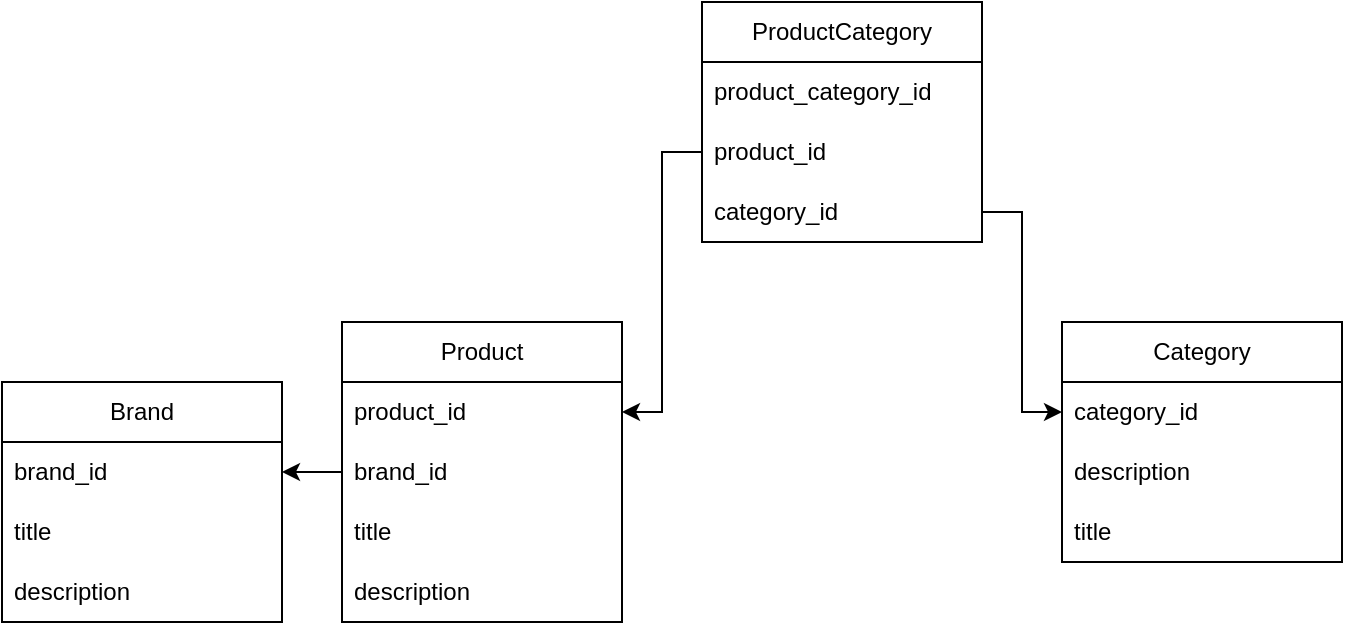 <mxfile version="23.1.5" type="device">
  <diagram name="Página-1" id="fk0MeuAHtd7CguRTIjlB">
    <mxGraphModel dx="1240" dy="498" grid="1" gridSize="10" guides="1" tooltips="1" connect="1" arrows="1" fold="1" page="0" pageScale="1" pageWidth="827" pageHeight="1169" math="0" shadow="0">
      <root>
        <mxCell id="0" />
        <mxCell id="1" parent="0" />
        <mxCell id="KFdcIkZGK53549s0_NEF-13" value="Product" style="swimlane;fontStyle=0;childLayout=stackLayout;horizontal=1;startSize=30;horizontalStack=0;resizeParent=1;resizeParentMax=0;resizeLast=0;collapsible=1;marginBottom=0;whiteSpace=wrap;html=1;" parent="1" vertex="1">
          <mxGeometry x="70" y="200" width="140" height="150" as="geometry" />
        </mxCell>
        <mxCell id="KFdcIkZGK53549s0_NEF-15" value="product_id" style="text;strokeColor=none;fillColor=none;align=left;verticalAlign=middle;spacingLeft=4;spacingRight=4;overflow=hidden;points=[[0,0.5],[1,0.5]];portConstraint=eastwest;rotatable=0;whiteSpace=wrap;html=1;" parent="KFdcIkZGK53549s0_NEF-13" vertex="1">
          <mxGeometry y="30" width="140" height="30" as="geometry" />
        </mxCell>
        <mxCell id="KFdcIkZGK53549s0_NEF-37" value="brand_id" style="text;strokeColor=none;fillColor=none;align=left;verticalAlign=middle;spacingLeft=4;spacingRight=4;overflow=hidden;points=[[0,0.5],[1,0.5]];portConstraint=eastwest;rotatable=0;whiteSpace=wrap;html=1;" parent="KFdcIkZGK53549s0_NEF-13" vertex="1">
          <mxGeometry y="60" width="140" height="30" as="geometry" />
        </mxCell>
        <mxCell id="KFdcIkZGK53549s0_NEF-14" value="title" style="text;strokeColor=none;fillColor=none;align=left;verticalAlign=middle;spacingLeft=4;spacingRight=4;overflow=hidden;points=[[0,0.5],[1,0.5]];portConstraint=eastwest;rotatable=0;whiteSpace=wrap;html=1;" parent="KFdcIkZGK53549s0_NEF-13" vertex="1">
          <mxGeometry y="90" width="140" height="30" as="geometry" />
        </mxCell>
        <mxCell id="KFdcIkZGK53549s0_NEF-16" value="description" style="text;strokeColor=none;fillColor=none;align=left;verticalAlign=middle;spacingLeft=4;spacingRight=4;overflow=hidden;points=[[0,0.5],[1,0.5]];portConstraint=eastwest;rotatable=0;whiteSpace=wrap;html=1;" parent="KFdcIkZGK53549s0_NEF-13" vertex="1">
          <mxGeometry y="120" width="140" height="30" as="geometry" />
        </mxCell>
        <mxCell id="KFdcIkZGK53549s0_NEF-17" value="Category" style="swimlane;fontStyle=0;childLayout=stackLayout;horizontal=1;startSize=30;horizontalStack=0;resizeParent=1;resizeParentMax=0;resizeLast=0;collapsible=1;marginBottom=0;whiteSpace=wrap;html=1;" parent="1" vertex="1">
          <mxGeometry x="430" y="200" width="140" height="120" as="geometry" />
        </mxCell>
        <mxCell id="KFdcIkZGK53549s0_NEF-21" value="category_id" style="text;strokeColor=none;fillColor=none;align=left;verticalAlign=middle;spacingLeft=4;spacingRight=4;overflow=hidden;points=[[0,0.5],[1,0.5]];portConstraint=eastwest;rotatable=0;whiteSpace=wrap;html=1;" parent="KFdcIkZGK53549s0_NEF-17" vertex="1">
          <mxGeometry y="30" width="140" height="30" as="geometry" />
        </mxCell>
        <mxCell id="KFdcIkZGK53549s0_NEF-23" value="description" style="text;strokeColor=none;fillColor=none;align=left;verticalAlign=middle;spacingLeft=4;spacingRight=4;overflow=hidden;points=[[0,0.5],[1,0.5]];portConstraint=eastwest;rotatable=0;whiteSpace=wrap;html=1;" parent="KFdcIkZGK53549s0_NEF-17" vertex="1">
          <mxGeometry y="60" width="140" height="30" as="geometry" />
        </mxCell>
        <mxCell id="KFdcIkZGK53549s0_NEF-22" value="title" style="text;strokeColor=none;fillColor=none;align=left;verticalAlign=middle;spacingLeft=4;spacingRight=4;overflow=hidden;points=[[0,0.5],[1,0.5]];portConstraint=eastwest;rotatable=0;whiteSpace=wrap;html=1;" parent="KFdcIkZGK53549s0_NEF-17" vertex="1">
          <mxGeometry y="90" width="140" height="30" as="geometry" />
        </mxCell>
        <mxCell id="KFdcIkZGK53549s0_NEF-25" value="ProductCategory" style="swimlane;fontStyle=0;childLayout=stackLayout;horizontal=1;startSize=30;horizontalStack=0;resizeParent=1;resizeParentMax=0;resizeLast=0;collapsible=1;marginBottom=0;whiteSpace=wrap;html=1;" parent="1" vertex="1">
          <mxGeometry x="250" y="40" width="140" height="120" as="geometry" />
        </mxCell>
        <mxCell id="KFdcIkZGK53549s0_NEF-26" value="product_category_id" style="text;strokeColor=none;fillColor=none;align=left;verticalAlign=middle;spacingLeft=4;spacingRight=4;overflow=hidden;points=[[0,0.5],[1,0.5]];portConstraint=eastwest;rotatable=0;whiteSpace=wrap;html=1;" parent="KFdcIkZGK53549s0_NEF-25" vertex="1">
          <mxGeometry y="30" width="140" height="30" as="geometry" />
        </mxCell>
        <mxCell id="KFdcIkZGK53549s0_NEF-27" value="product_id" style="text;strokeColor=none;fillColor=none;align=left;verticalAlign=middle;spacingLeft=4;spacingRight=4;overflow=hidden;points=[[0,0.5],[1,0.5]];portConstraint=eastwest;rotatable=0;whiteSpace=wrap;html=1;" parent="KFdcIkZGK53549s0_NEF-25" vertex="1">
          <mxGeometry y="60" width="140" height="30" as="geometry" />
        </mxCell>
        <mxCell id="KFdcIkZGK53549s0_NEF-28" value="category_id" style="text;strokeColor=none;fillColor=none;align=left;verticalAlign=middle;spacingLeft=4;spacingRight=4;overflow=hidden;points=[[0,0.5],[1,0.5]];portConstraint=eastwest;rotatable=0;whiteSpace=wrap;html=1;" parent="KFdcIkZGK53549s0_NEF-25" vertex="1">
          <mxGeometry y="90" width="140" height="30" as="geometry" />
        </mxCell>
        <mxCell id="KFdcIkZGK53549s0_NEF-29" style="edgeStyle=orthogonalEdgeStyle;rounded=0;orthogonalLoop=1;jettySize=auto;html=1;" parent="1" source="KFdcIkZGK53549s0_NEF-28" target="KFdcIkZGK53549s0_NEF-21" edge="1">
          <mxGeometry relative="1" as="geometry" />
        </mxCell>
        <mxCell id="KFdcIkZGK53549s0_NEF-30" style="edgeStyle=orthogonalEdgeStyle;rounded=0;orthogonalLoop=1;jettySize=auto;html=1;" parent="1" source="KFdcIkZGK53549s0_NEF-27" target="KFdcIkZGK53549s0_NEF-15" edge="1">
          <mxGeometry relative="1" as="geometry" />
        </mxCell>
        <mxCell id="KFdcIkZGK53549s0_NEF-33" value="Brand" style="swimlane;fontStyle=0;childLayout=stackLayout;horizontal=1;startSize=30;horizontalStack=0;resizeParent=1;resizeParentMax=0;resizeLast=0;collapsible=1;marginBottom=0;whiteSpace=wrap;html=1;" parent="1" vertex="1">
          <mxGeometry x="-100" y="230" width="140" height="120" as="geometry" />
        </mxCell>
        <mxCell id="KFdcIkZGK53549s0_NEF-34" value="brand_id" style="text;strokeColor=none;fillColor=none;align=left;verticalAlign=middle;spacingLeft=4;spacingRight=4;overflow=hidden;points=[[0,0.5],[1,0.5]];portConstraint=eastwest;rotatable=0;whiteSpace=wrap;html=1;" parent="KFdcIkZGK53549s0_NEF-33" vertex="1">
          <mxGeometry y="30" width="140" height="30" as="geometry" />
        </mxCell>
        <mxCell id="KFdcIkZGK53549s0_NEF-35" value="title" style="text;strokeColor=none;fillColor=none;align=left;verticalAlign=middle;spacingLeft=4;spacingRight=4;overflow=hidden;points=[[0,0.5],[1,0.5]];portConstraint=eastwest;rotatable=0;whiteSpace=wrap;html=1;" parent="KFdcIkZGK53549s0_NEF-33" vertex="1">
          <mxGeometry y="60" width="140" height="30" as="geometry" />
        </mxCell>
        <mxCell id="KFdcIkZGK53549s0_NEF-36" value="description" style="text;strokeColor=none;fillColor=none;align=left;verticalAlign=middle;spacingLeft=4;spacingRight=4;overflow=hidden;points=[[0,0.5],[1,0.5]];portConstraint=eastwest;rotatable=0;whiteSpace=wrap;html=1;" parent="KFdcIkZGK53549s0_NEF-33" vertex="1">
          <mxGeometry y="90" width="140" height="30" as="geometry" />
        </mxCell>
        <mxCell id="KFdcIkZGK53549s0_NEF-38" style="edgeStyle=orthogonalEdgeStyle;rounded=0;orthogonalLoop=1;jettySize=auto;html=1;" parent="1" source="KFdcIkZGK53549s0_NEF-37" target="KFdcIkZGK53549s0_NEF-34" edge="1">
          <mxGeometry relative="1" as="geometry" />
        </mxCell>
      </root>
    </mxGraphModel>
  </diagram>
</mxfile>
